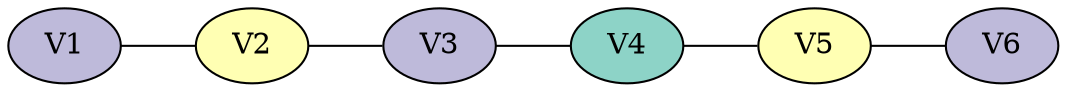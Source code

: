 graph colored {
node [style=filled colorscheme="set312"];
rankdir=RL;
V2--V1;
V3--V2;
V4--V3;
V5--V4;
V6--V5;
V1[fillcolor="3"];
V2[fillcolor="2"];
V3[fillcolor="3"];
V4[fillcolor="1"];
V5[fillcolor="2"];
V6[fillcolor="3"];
}